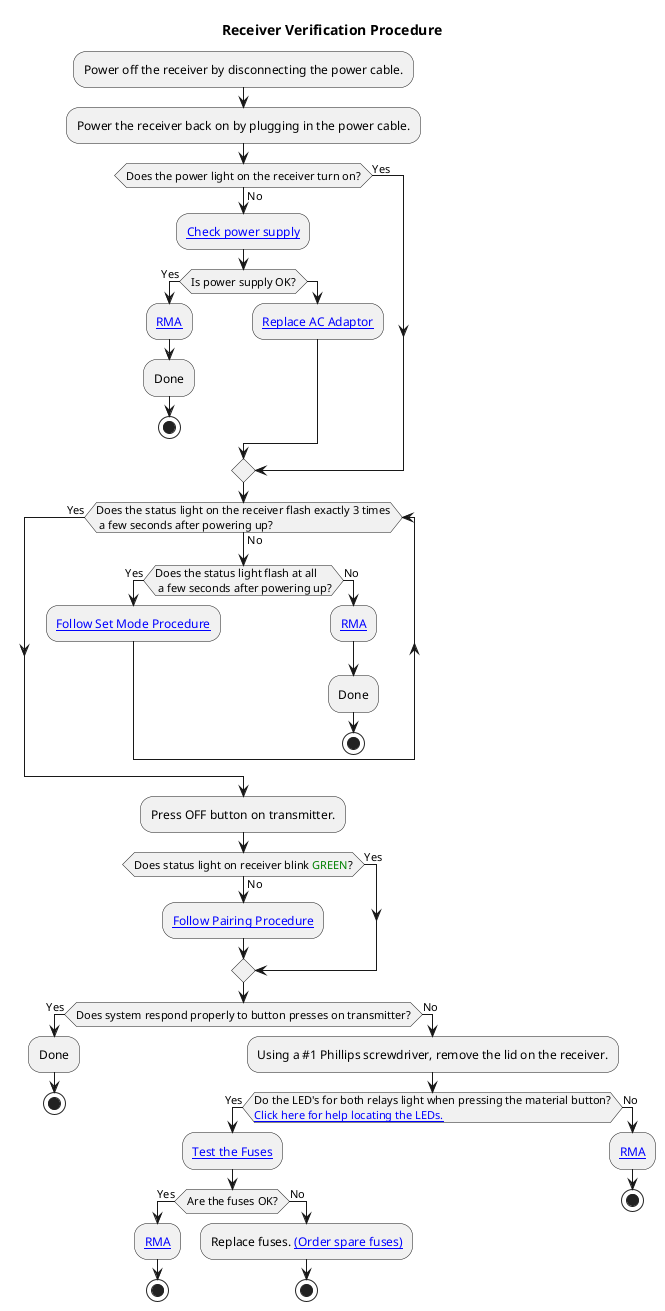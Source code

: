 @startuml
title Receiver Verification Procedure
:Power off the receiver by disconnecting the power cable.;
:Power the receiver back on by plugging in the power cable.;
if (Does the power light on the receiver turn on?) then (Yes)
else (No)
    :[[powersupply.html Check power supply]];
    if (Is power supply OK?) then (Yes)
        :[[http://rfhero.com/request-rma.php RMA]];
        :Done;
        stop
    else
        :[[https://www.rfhero.net/accessories Replace AC Adaptor]];
    endif

endif
while (Does the status light on the receiver flash exactly 3 times\n a few seconds after powering up?) is (No)
    if (Does the status light flash at all\n a few seconds after powering up?) then (Yes)
        :[[mode.html Follow Set Mode Procedure]];
    else (No)
        :[[http://rfhero.com/request-rma.php RMA]];
        :Done;
        stop
    endif
endwhile (Yes)
:Press OFF button on transmitter.;
if (Does status light on receiver blink <color:green>GREEN</color>?) then (Yes)
else (No)
    :[[learn.html Follow Pairing Procedure]];
endif
if (Does system respond properly to button presses on transmitter?) then (Yes)
    :Done;
    stop
else (No)
    :Using a #1 Phillips screwdriver, remove the lid on the receiver.;
    if (Do the LED's for both relays light when pressing the material button?\n[[rx_components.jpg Click here for help locating the LEDs.]]) then (Yes)
        :[[fusetest.html Test the Fuses]];
        if (Are the fuses OK?) then (Yes)
            :[[http://rfhero.com/request-rma.php RMA]];
            stop
        else (No)
            :Replace fuses. [[https://www.rfhero.net/accessories (Order spare fuses)]];
            stop
        endif
    else (No)
        :[[http://rfhero.com/request-rma.php RMA]];
        stop
    endif
endif

@enduml